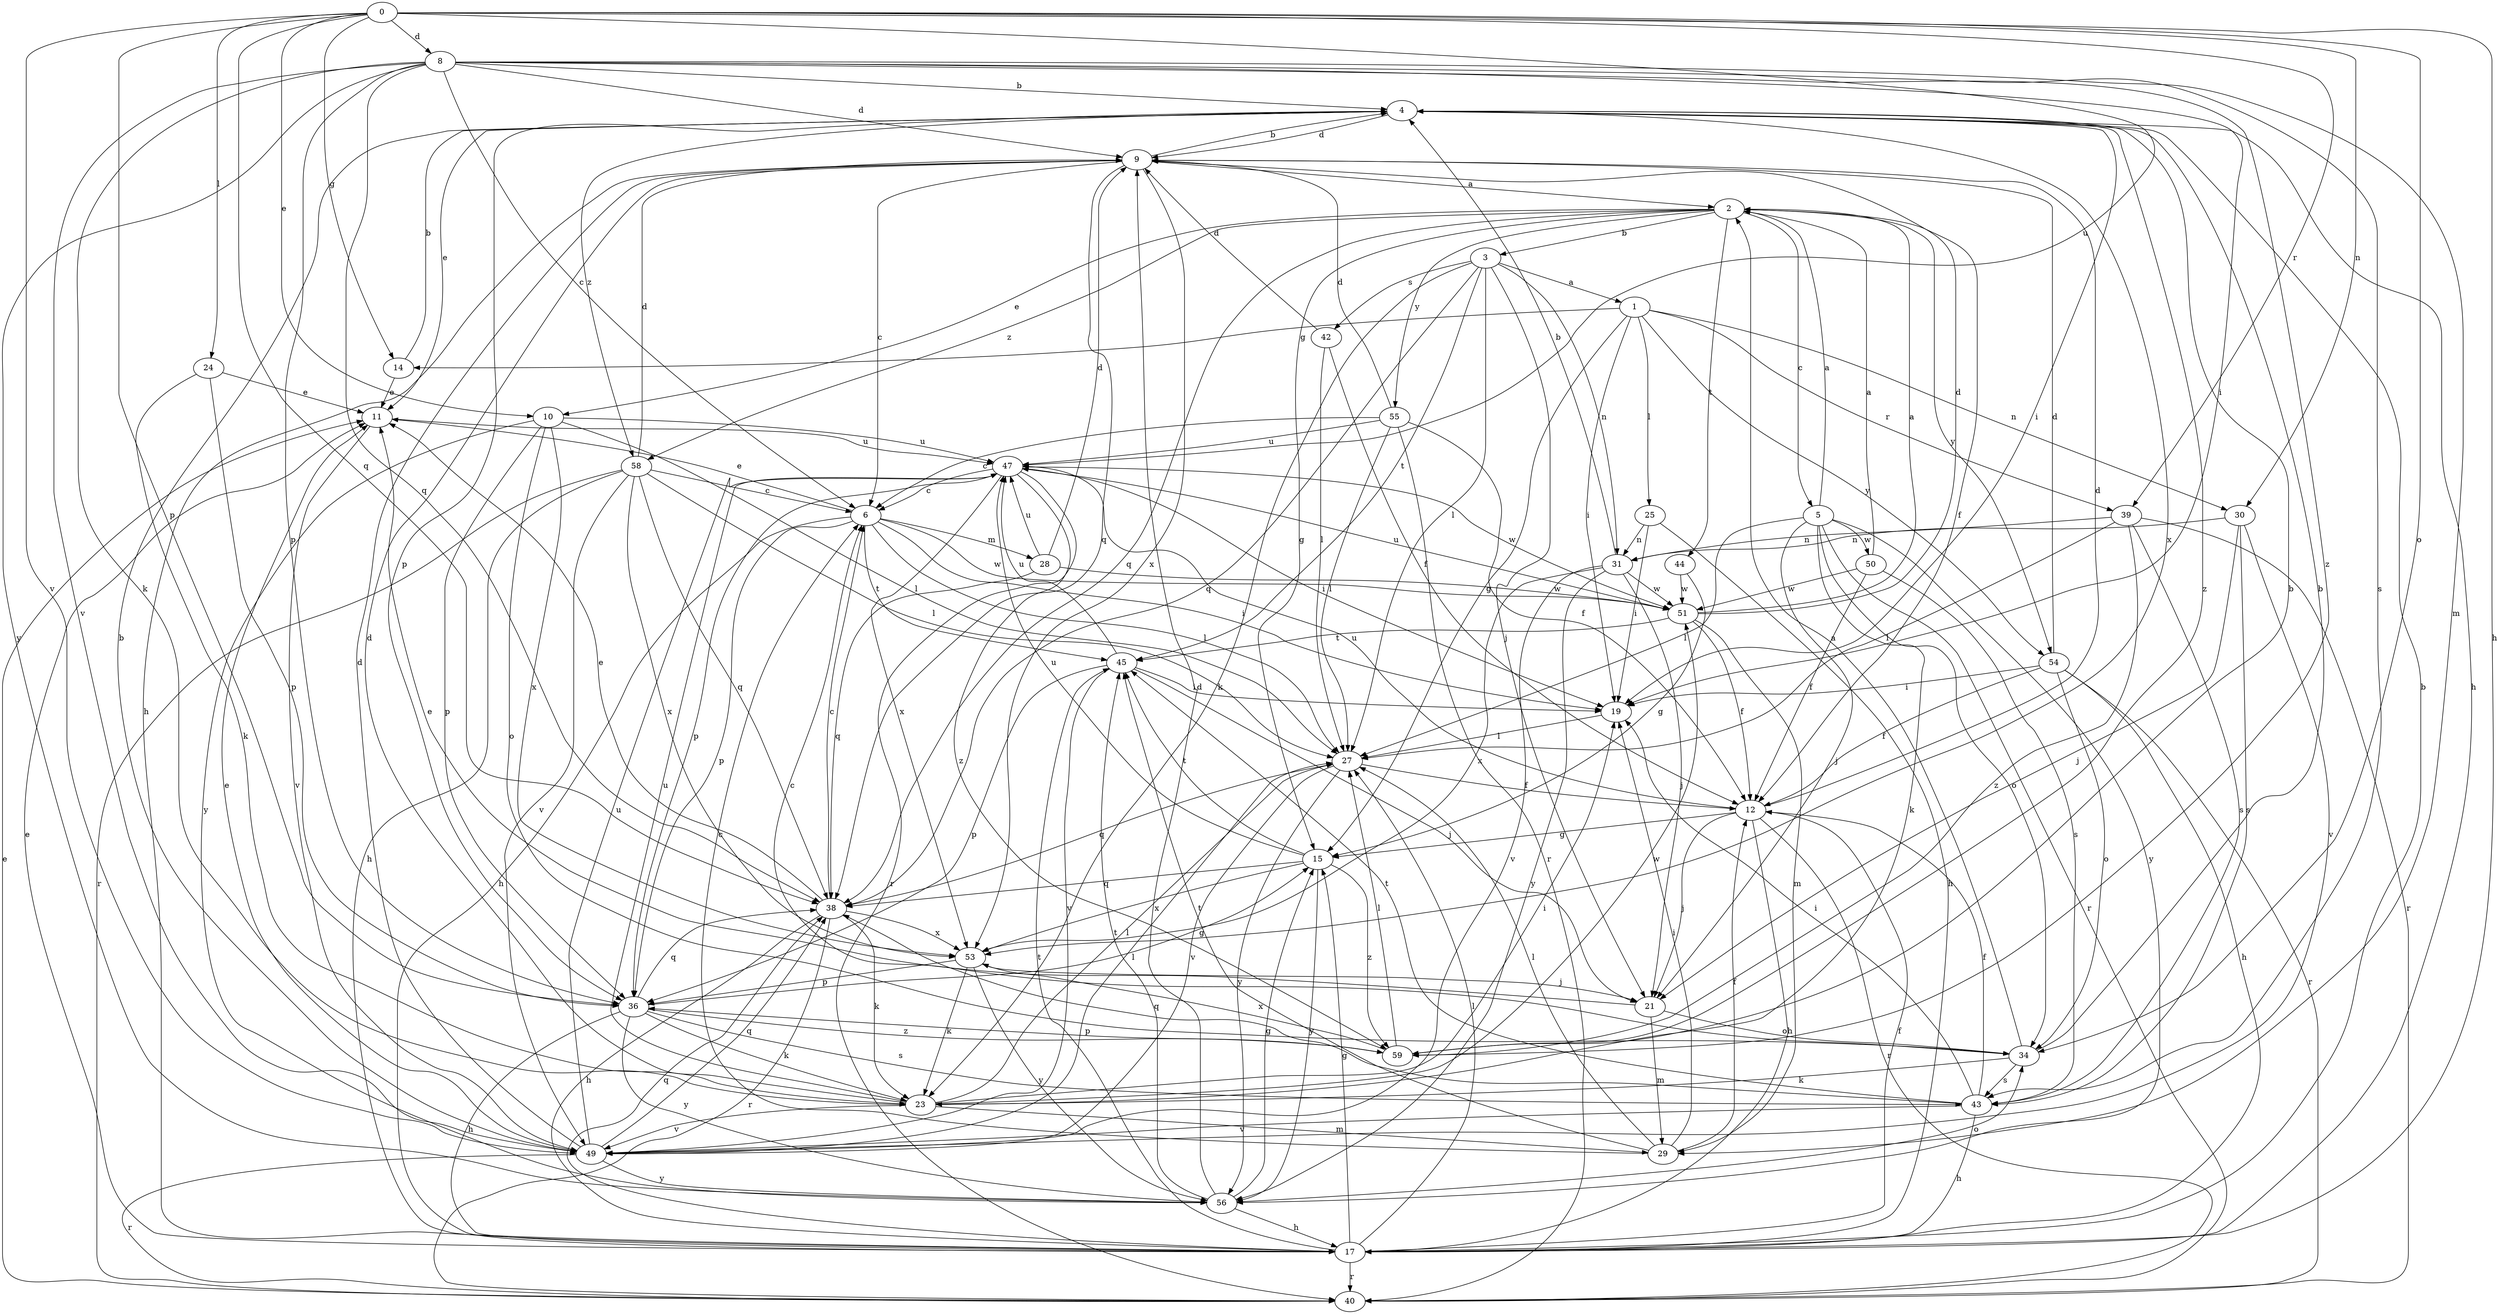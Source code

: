 strict digraph  {
0;
1;
2;
3;
4;
5;
6;
8;
9;
10;
11;
12;
14;
15;
17;
19;
21;
23;
24;
25;
27;
28;
29;
30;
31;
34;
36;
38;
39;
40;
42;
43;
44;
45;
47;
49;
50;
51;
53;
54;
55;
56;
58;
59;
0 -> 8  [label=d];
0 -> 10  [label=e];
0 -> 14  [label=g];
0 -> 17  [label=h];
0 -> 24  [label=l];
0 -> 30  [label=n];
0 -> 34  [label=o];
0 -> 36  [label=p];
0 -> 38  [label=q];
0 -> 39  [label=r];
0 -> 47  [label=u];
0 -> 49  [label=v];
1 -> 14  [label=g];
1 -> 15  [label=g];
1 -> 19  [label=i];
1 -> 25  [label=l];
1 -> 30  [label=n];
1 -> 39  [label=r];
1 -> 54  [label=y];
2 -> 3  [label=b];
2 -> 5  [label=c];
2 -> 10  [label=e];
2 -> 12  [label=f];
2 -> 15  [label=g];
2 -> 38  [label=q];
2 -> 44  [label=t];
2 -> 54  [label=y];
2 -> 55  [label=y];
2 -> 58  [label=z];
3 -> 1  [label=a];
3 -> 21  [label=j];
3 -> 23  [label=k];
3 -> 27  [label=l];
3 -> 31  [label=n];
3 -> 38  [label=q];
3 -> 42  [label=s];
3 -> 45  [label=t];
4 -> 9  [label=d];
4 -> 11  [label=e];
4 -> 17  [label=h];
4 -> 19  [label=i];
4 -> 36  [label=p];
4 -> 53  [label=x];
4 -> 58  [label=z];
4 -> 59  [label=z];
5 -> 2  [label=a];
5 -> 21  [label=j];
5 -> 23  [label=k];
5 -> 27  [label=l];
5 -> 34  [label=o];
5 -> 40  [label=r];
5 -> 50  [label=w];
5 -> 56  [label=y];
6 -> 11  [label=e];
6 -> 17  [label=h];
6 -> 19  [label=i];
6 -> 27  [label=l];
6 -> 28  [label=m];
6 -> 36  [label=p];
6 -> 45  [label=t];
6 -> 51  [label=w];
8 -> 4  [label=b];
8 -> 6  [label=c];
8 -> 9  [label=d];
8 -> 19  [label=i];
8 -> 23  [label=k];
8 -> 29  [label=m];
8 -> 36  [label=p];
8 -> 38  [label=q];
8 -> 43  [label=s];
8 -> 49  [label=v];
8 -> 56  [label=y];
8 -> 59  [label=z];
9 -> 2  [label=a];
9 -> 4  [label=b];
9 -> 6  [label=c];
9 -> 17  [label=h];
9 -> 38  [label=q];
9 -> 53  [label=x];
10 -> 27  [label=l];
10 -> 34  [label=o];
10 -> 36  [label=p];
10 -> 47  [label=u];
10 -> 53  [label=x];
10 -> 56  [label=y];
11 -> 47  [label=u];
11 -> 49  [label=v];
12 -> 9  [label=d];
12 -> 15  [label=g];
12 -> 17  [label=h];
12 -> 21  [label=j];
12 -> 40  [label=r];
12 -> 47  [label=u];
14 -> 4  [label=b];
14 -> 11  [label=e];
15 -> 38  [label=q];
15 -> 45  [label=t];
15 -> 47  [label=u];
15 -> 53  [label=x];
15 -> 56  [label=y];
15 -> 59  [label=z];
17 -> 4  [label=b];
17 -> 11  [label=e];
17 -> 12  [label=f];
17 -> 15  [label=g];
17 -> 27  [label=l];
17 -> 38  [label=q];
17 -> 40  [label=r];
17 -> 45  [label=t];
19 -> 27  [label=l];
21 -> 11  [label=e];
21 -> 29  [label=m];
21 -> 34  [label=o];
23 -> 9  [label=d];
23 -> 19  [label=i];
23 -> 27  [label=l];
23 -> 29  [label=m];
23 -> 47  [label=u];
23 -> 49  [label=v];
23 -> 51  [label=w];
24 -> 11  [label=e];
24 -> 23  [label=k];
24 -> 36  [label=p];
25 -> 17  [label=h];
25 -> 19  [label=i];
25 -> 31  [label=n];
27 -> 12  [label=f];
27 -> 38  [label=q];
27 -> 49  [label=v];
27 -> 56  [label=y];
28 -> 9  [label=d];
28 -> 38  [label=q];
28 -> 47  [label=u];
28 -> 51  [label=w];
29 -> 6  [label=c];
29 -> 12  [label=f];
29 -> 19  [label=i];
29 -> 27  [label=l];
29 -> 45  [label=t];
30 -> 21  [label=j];
30 -> 31  [label=n];
30 -> 43  [label=s];
30 -> 49  [label=v];
31 -> 4  [label=b];
31 -> 21  [label=j];
31 -> 49  [label=v];
31 -> 51  [label=w];
31 -> 53  [label=x];
31 -> 56  [label=y];
34 -> 2  [label=a];
34 -> 4  [label=b];
34 -> 6  [label=c];
34 -> 23  [label=k];
34 -> 43  [label=s];
36 -> 15  [label=g];
36 -> 17  [label=h];
36 -> 23  [label=k];
36 -> 38  [label=q];
36 -> 43  [label=s];
36 -> 56  [label=y];
36 -> 59  [label=z];
38 -> 6  [label=c];
38 -> 11  [label=e];
38 -> 17  [label=h];
38 -> 23  [label=k];
38 -> 40  [label=r];
38 -> 53  [label=x];
39 -> 27  [label=l];
39 -> 31  [label=n];
39 -> 40  [label=r];
39 -> 43  [label=s];
39 -> 59  [label=z];
40 -> 11  [label=e];
42 -> 9  [label=d];
42 -> 12  [label=f];
42 -> 27  [label=l];
43 -> 12  [label=f];
43 -> 17  [label=h];
43 -> 19  [label=i];
43 -> 38  [label=q];
43 -> 45  [label=t];
43 -> 49  [label=v];
44 -> 15  [label=g];
44 -> 51  [label=w];
45 -> 19  [label=i];
45 -> 21  [label=j];
45 -> 36  [label=p];
45 -> 47  [label=u];
45 -> 49  [label=v];
47 -> 6  [label=c];
47 -> 19  [label=i];
47 -> 36  [label=p];
47 -> 40  [label=r];
47 -> 51  [label=w];
47 -> 53  [label=x];
47 -> 59  [label=z];
49 -> 4  [label=b];
49 -> 9  [label=d];
49 -> 11  [label=e];
49 -> 27  [label=l];
49 -> 38  [label=q];
49 -> 40  [label=r];
49 -> 47  [label=u];
49 -> 56  [label=y];
50 -> 2  [label=a];
50 -> 12  [label=f];
50 -> 43  [label=s];
50 -> 51  [label=w];
51 -> 2  [label=a];
51 -> 9  [label=d];
51 -> 12  [label=f];
51 -> 29  [label=m];
51 -> 45  [label=t];
51 -> 47  [label=u];
53 -> 21  [label=j];
53 -> 23  [label=k];
53 -> 36  [label=p];
53 -> 56  [label=y];
54 -> 9  [label=d];
54 -> 12  [label=f];
54 -> 17  [label=h];
54 -> 19  [label=i];
54 -> 34  [label=o];
54 -> 40  [label=r];
55 -> 6  [label=c];
55 -> 9  [label=d];
55 -> 12  [label=f];
55 -> 27  [label=l];
55 -> 40  [label=r];
55 -> 47  [label=u];
56 -> 9  [label=d];
56 -> 15  [label=g];
56 -> 17  [label=h];
56 -> 34  [label=o];
56 -> 45  [label=t];
58 -> 6  [label=c];
58 -> 9  [label=d];
58 -> 17  [label=h];
58 -> 27  [label=l];
58 -> 38  [label=q];
58 -> 40  [label=r];
58 -> 49  [label=v];
58 -> 53  [label=x];
59 -> 4  [label=b];
59 -> 27  [label=l];
59 -> 36  [label=p];
59 -> 53  [label=x];
}

